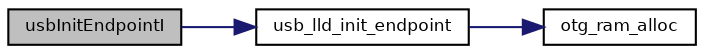 digraph "usbInitEndpointI"
{
  bgcolor="transparent";
  edge [fontname="Helvetica",fontsize="8",labelfontname="Helvetica",labelfontsize="8"];
  node [fontname="Helvetica",fontsize="8",shape=record];
  rankdir="LR";
  Node53 [label="usbInitEndpointI",height=0.2,width=0.4,color="black", fillcolor="grey75", style="filled", fontcolor="black"];
  Node53 -> Node54 [color="midnightblue",fontsize="8",style="solid",fontname="Helvetica"];
  Node54 [label="usb_lld_init_endpoint",height=0.2,width=0.4,color="black",URL="$group___u_s_b.html#ga56beda46a0db91e28a97d5710f66827e",tooltip="Enables an endpoint. "];
  Node54 -> Node55 [color="midnightblue",fontsize="8",style="solid",fontname="Helvetica"];
  Node55 [label="otg_ram_alloc",height=0.2,width=0.4,color="black",URL="$group___u_s_b.html#ga16b16095d3fc03569684abfd629dc016",tooltip="Allocates a block from the FIFO RAM memory. "];
}
